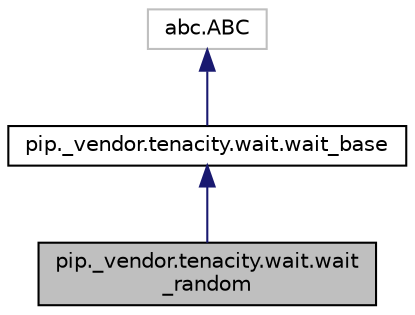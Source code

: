 digraph "pip._vendor.tenacity.wait.wait_random"
{
 // LATEX_PDF_SIZE
  edge [fontname="Helvetica",fontsize="10",labelfontname="Helvetica",labelfontsize="10"];
  node [fontname="Helvetica",fontsize="10",shape=record];
  Node1 [label="pip._vendor.tenacity.wait.wait\l_random",height=0.2,width=0.4,color="black", fillcolor="grey75", style="filled", fontcolor="black",tooltip=" "];
  Node2 -> Node1 [dir="back",color="midnightblue",fontsize="10",style="solid"];
  Node2 [label="pip._vendor.tenacity.wait.wait_base",height=0.2,width=0.4,color="black", fillcolor="white", style="filled",URL="$classpip_1_1__vendor_1_1tenacity_1_1wait_1_1wait__base.html",tooltip=" "];
  Node3 -> Node2 [dir="back",color="midnightblue",fontsize="10",style="solid"];
  Node3 [label="abc.ABC",height=0.2,width=0.4,color="grey75", fillcolor="white", style="filled",tooltip=" "];
}
